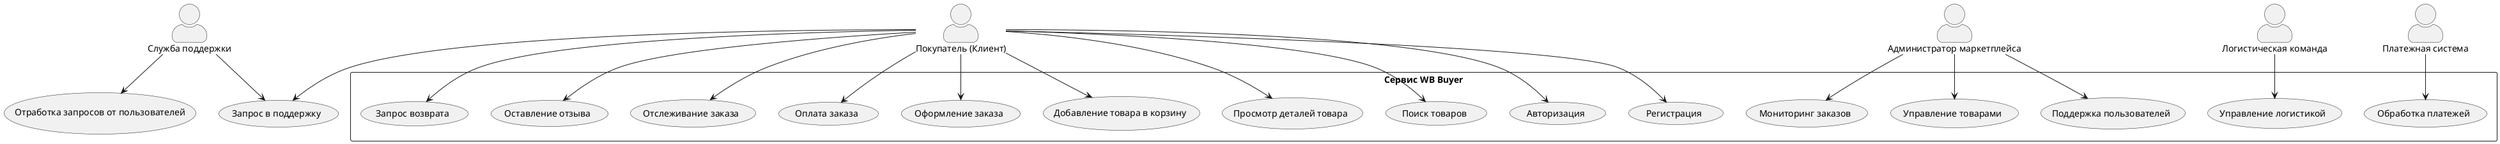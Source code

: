 @startuml
skinparam actorStyle awesome

actor "Покупатель (Клиент)" as Customer
actor "Администратор маркетплейса" as Admin
actor "Логистическая команда" as Logistics
actor "Платежная система" as PaymentSystem
actor "Служба поддержки" as Support

usecase "Запрос в поддержку"
usecase "Отработка запросов от пользователей"

rectangle "Сервис WB Buyer" {
    Customer --> (Регистрация)
    Customer --> (Авторизация)
    Customer --> (Поиск товаров)
    Customer --> (Просмотр деталей товара)
    Customer --> (Добавление товара в корзину)
    Customer --> (Оформление заказа)
    Customer --> (Оплата заказа)
    Customer --> (Отслеживание заказа)
    Customer --> (Оставление отзыва)
    Customer --> (Запрос возврата)
    Customer --> (Запрос в поддержку)


    Admin --> (Управление товарами)
    Admin --> (Мониторинг заказов)
    Admin --> (Поддержка пользователей)

    Logistics --> (Управление логистикой)

    PaymentSystem --> (Обработка платежей)

    Support --> (Отработка запросов от пользователей)
    Support --> (Запрос в поддержку)

}
@enduml